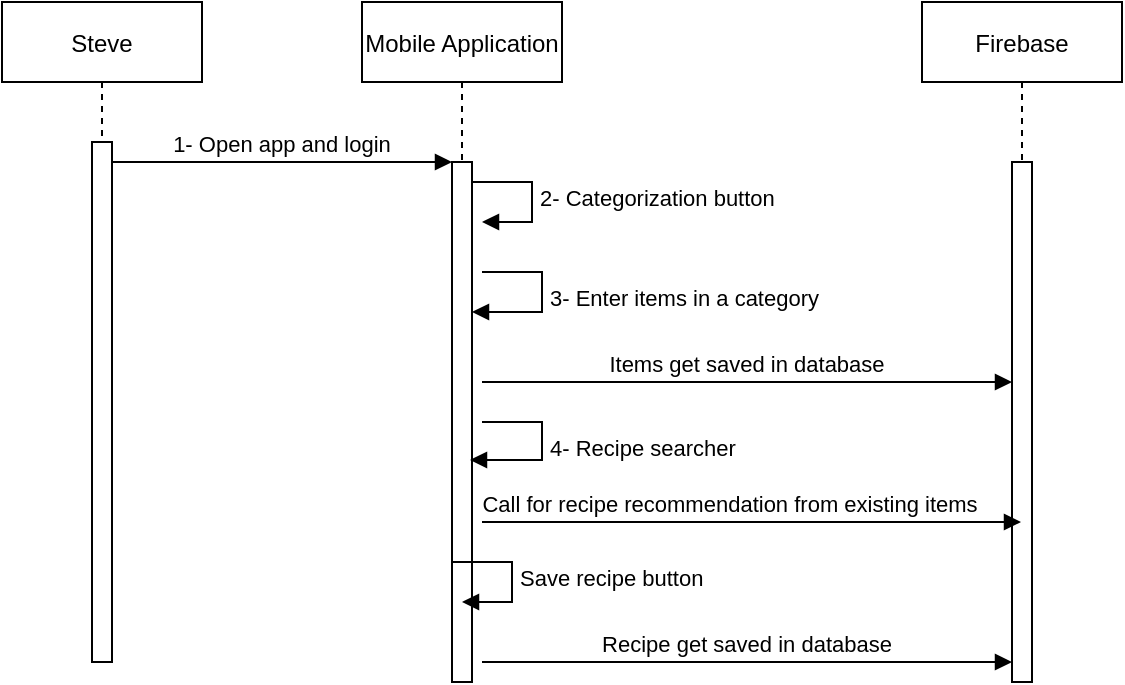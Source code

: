 <mxfile version="16.5.6" type="github">
  <diagram id="kgpKYQtTHZ0yAKxKKP6v" name="Page-1">
    <mxGraphModel dx="824" dy="885" grid="1" gridSize="10" guides="1" tooltips="1" connect="1" arrows="1" fold="1" page="1" pageScale="1" pageWidth="850" pageHeight="1100" math="0" shadow="0">
      <root>
        <mxCell id="0" />
        <mxCell id="1" parent="0" />
        <mxCell id="3nuBFxr9cyL0pnOWT2aG-1" value=":Object" style="shape=umlLifeline;perimeter=lifelinePerimeter;container=1;collapsible=0;recursiveResize=0;rounded=0;shadow=0;strokeWidth=1;" parent="1" vertex="1">
          <mxGeometry x="120" y="80" width="100" height="300" as="geometry" />
        </mxCell>
        <mxCell id="3nuBFxr9cyL0pnOWT2aG-2" value="" style="points=[];perimeter=orthogonalPerimeter;rounded=0;shadow=0;strokeWidth=1;" parent="3nuBFxr9cyL0pnOWT2aG-1" vertex="1">
          <mxGeometry x="45" y="70" width="10" height="190" as="geometry" />
        </mxCell>
        <mxCell id="3nuBFxr9cyL0pnOWT2aG-5" value=":Object" style="shape=umlLifeline;perimeter=lifelinePerimeter;container=1;collapsible=0;recursiveResize=0;rounded=0;shadow=0;strokeWidth=1;" parent="1" vertex="1">
          <mxGeometry x="300" y="80" width="100" height="300" as="geometry" />
        </mxCell>
        <mxCell id="3nuBFxr9cyL0pnOWT2aG-6" value="" style="points=[];perimeter=orthogonalPerimeter;rounded=0;shadow=0;strokeWidth=1;" parent="3nuBFxr9cyL0pnOWT2aG-5" vertex="1">
          <mxGeometry x="45" y="80" width="10" height="160" as="geometry" />
        </mxCell>
        <mxCell id="FQ0F1-FjqKV5PCn2Tg_A-1" value="Steve " style="shape=umlLifeline;perimeter=lifelinePerimeter;container=1;collapsible=0;recursiveResize=0;rounded=0;shadow=0;strokeWidth=1;" vertex="1" parent="1">
          <mxGeometry x="120" y="80" width="100" height="330" as="geometry" />
        </mxCell>
        <mxCell id="FQ0F1-FjqKV5PCn2Tg_A-2" value="" style="points=[];perimeter=orthogonalPerimeter;rounded=0;shadow=0;strokeWidth=1;" vertex="1" parent="FQ0F1-FjqKV5PCn2Tg_A-1">
          <mxGeometry x="45" y="70" width="10" height="260" as="geometry" />
        </mxCell>
        <mxCell id="FQ0F1-FjqKV5PCn2Tg_A-5" value="Mobile Application" style="shape=umlLifeline;perimeter=lifelinePerimeter;container=1;collapsible=0;recursiveResize=0;rounded=0;shadow=0;strokeWidth=1;" vertex="1" parent="1">
          <mxGeometry x="300" y="80" width="100" height="340" as="geometry" />
        </mxCell>
        <mxCell id="FQ0F1-FjqKV5PCn2Tg_A-6" value="" style="points=[];perimeter=orthogonalPerimeter;rounded=0;shadow=0;strokeWidth=1;" vertex="1" parent="FQ0F1-FjqKV5PCn2Tg_A-5">
          <mxGeometry x="45" y="80" width="10" height="260" as="geometry" />
        </mxCell>
        <mxCell id="FQ0F1-FjqKV5PCn2Tg_A-15" value="2- Categorization button" style="edgeStyle=orthogonalEdgeStyle;html=1;align=left;spacingLeft=2;endArrow=block;rounded=0;entryX=1;entryY=0;" edge="1" parent="FQ0F1-FjqKV5PCn2Tg_A-5">
          <mxGeometry relative="1" as="geometry">
            <mxPoint x="55" y="90" as="sourcePoint" />
            <Array as="points">
              <mxPoint x="85" y="90" />
            </Array>
            <mxPoint x="60" y="110" as="targetPoint" />
          </mxGeometry>
        </mxCell>
        <mxCell id="FQ0F1-FjqKV5PCn2Tg_A-18" value="3- Enter items in a category" style="edgeStyle=orthogonalEdgeStyle;html=1;align=left;spacingLeft=2;endArrow=block;rounded=0;entryX=1;entryY=0;" edge="1" parent="FQ0F1-FjqKV5PCn2Tg_A-5">
          <mxGeometry relative="1" as="geometry">
            <mxPoint x="60" y="135" as="sourcePoint" />
            <Array as="points">
              <mxPoint x="90" y="135" />
            </Array>
            <mxPoint x="55" y="155" as="targetPoint" />
          </mxGeometry>
        </mxCell>
        <mxCell id="FQ0F1-FjqKV5PCn2Tg_A-24" value="4- Recipe searcher" style="edgeStyle=orthogonalEdgeStyle;html=1;align=left;spacingLeft=2;endArrow=block;rounded=0;" edge="1" parent="FQ0F1-FjqKV5PCn2Tg_A-5">
          <mxGeometry relative="1" as="geometry">
            <mxPoint x="60" y="210" as="sourcePoint" />
            <Array as="points">
              <mxPoint x="90" y="210" />
              <mxPoint x="90" y="229" />
              <mxPoint x="54" y="229" />
            </Array>
            <mxPoint x="54" y="229" as="targetPoint" />
          </mxGeometry>
        </mxCell>
        <mxCell id="FQ0F1-FjqKV5PCn2Tg_A-27" value="Save recipe button" style="edgeStyle=orthogonalEdgeStyle;html=1;align=left;spacingLeft=2;endArrow=block;rounded=0;entryX=1;entryY=0;" edge="1" parent="FQ0F1-FjqKV5PCn2Tg_A-5">
          <mxGeometry relative="1" as="geometry">
            <mxPoint x="45" y="280" as="sourcePoint" />
            <Array as="points">
              <mxPoint x="75" y="280" />
            </Array>
            <mxPoint x="50" y="300" as="targetPoint" />
          </mxGeometry>
        </mxCell>
        <mxCell id="FQ0F1-FjqKV5PCn2Tg_A-8" value="1- Open app and login" style="verticalAlign=bottom;endArrow=block;entryX=0;entryY=0;shadow=0;strokeWidth=1;" edge="1" parent="1" source="FQ0F1-FjqKV5PCn2Tg_A-2" target="FQ0F1-FjqKV5PCn2Tg_A-6">
          <mxGeometry relative="1" as="geometry">
            <mxPoint x="275" y="160" as="sourcePoint" />
          </mxGeometry>
        </mxCell>
        <mxCell id="FQ0F1-FjqKV5PCn2Tg_A-11" value="Firebase" style="shape=umlLifeline;perimeter=lifelinePerimeter;container=1;collapsible=0;recursiveResize=0;rounded=0;shadow=0;strokeWidth=1;" vertex="1" parent="1">
          <mxGeometry x="580" y="80" width="100" height="340" as="geometry" />
        </mxCell>
        <mxCell id="FQ0F1-FjqKV5PCn2Tg_A-12" value="" style="points=[];perimeter=orthogonalPerimeter;rounded=0;shadow=0;strokeWidth=1;" vertex="1" parent="FQ0F1-FjqKV5PCn2Tg_A-11">
          <mxGeometry x="45" y="80" width="10" height="260" as="geometry" />
        </mxCell>
        <mxCell id="FQ0F1-FjqKV5PCn2Tg_A-22" value="Items get saved in database" style="verticalAlign=bottom;endArrow=block;shadow=0;strokeWidth=1;" edge="1" parent="1" target="FQ0F1-FjqKV5PCn2Tg_A-12">
          <mxGeometry relative="1" as="geometry">
            <mxPoint x="360" y="270.0" as="sourcePoint" />
            <mxPoint x="530" y="270.0" as="targetPoint" />
            <Array as="points">
              <mxPoint x="445" y="270" />
            </Array>
          </mxGeometry>
        </mxCell>
        <mxCell id="FQ0F1-FjqKV5PCn2Tg_A-25" value="Call for recipe recommendation from existing items" style="verticalAlign=bottom;endArrow=block;shadow=0;strokeWidth=1;" edge="1" parent="1" target="FQ0F1-FjqKV5PCn2Tg_A-11">
          <mxGeometry x="-0.081" relative="1" as="geometry">
            <mxPoint x="360" y="340.0" as="sourcePoint" />
            <mxPoint x="545" y="330" as="targetPoint" />
            <Array as="points">
              <mxPoint x="445" y="340" />
            </Array>
            <mxPoint as="offset" />
          </mxGeometry>
        </mxCell>
        <mxCell id="FQ0F1-FjqKV5PCn2Tg_A-29" value="Recipe get saved in database" style="verticalAlign=bottom;endArrow=block;shadow=0;strokeWidth=1;" edge="1" parent="1">
          <mxGeometry relative="1" as="geometry">
            <mxPoint x="360" y="410.0" as="sourcePoint" />
            <mxPoint x="625" y="410" as="targetPoint" />
            <Array as="points">
              <mxPoint x="445" y="410" />
            </Array>
          </mxGeometry>
        </mxCell>
      </root>
    </mxGraphModel>
  </diagram>
</mxfile>
